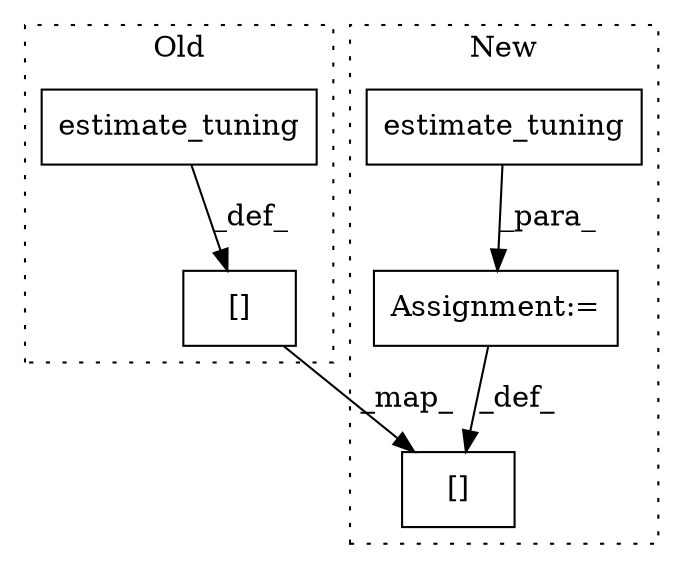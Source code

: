 digraph G {
subgraph cluster0 {
1 [label="estimate_tuning" a="32" s="660,699" l="16,1" shape="box"];
5 [label="[]" a="2" s="643,658" l="7,1" shape="box"];
label = "Old";
style="dotted";
}
subgraph cluster1 {
2 [label="estimate_tuning" a="32" s="447,500" l="16,1" shape="box"];
3 [label="Assignment:=" a="7" s="446" l="1" shape="box"];
4 [label="[]" a="2" s="430,445" l="7,1" shape="box"];
label = "New";
style="dotted";
}
1 -> 5 [label="_def_"];
2 -> 3 [label="_para_"];
3 -> 4 [label="_def_"];
5 -> 4 [label="_map_"];
}